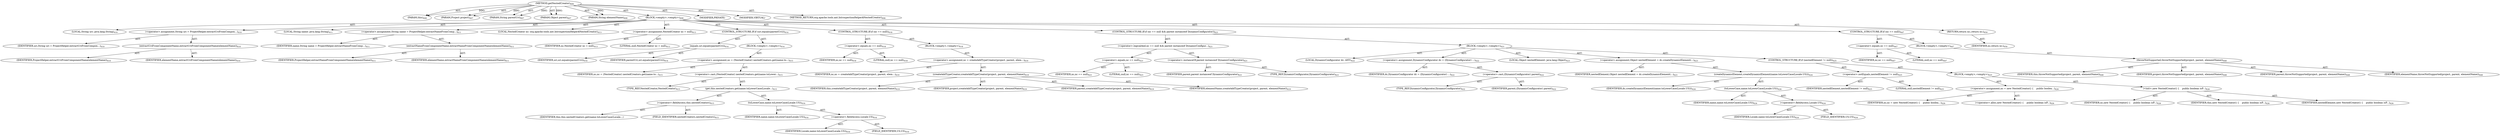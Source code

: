 digraph "getNestedCreator" {  
"111669149703" [label = <(METHOD,getNestedCreator)<SUB>606</SUB>> ]
"115964116993" [label = <(PARAM,this)<SUB>606</SUB>> ]
"115964117068" [label = <(PARAM,Project project)<SUB>607</SUB>> ]
"115964117069" [label = <(PARAM,String parentUri)<SUB>607</SUB>> ]
"115964117070" [label = <(PARAM,Object parent)<SUB>607</SUB>> ]
"115964117071" [label = <(PARAM,String elementName)<SUB>608</SUB>> ]
"25769803836" [label = <(BLOCK,&lt;empty&gt;,&lt;empty&gt;)<SUB>608</SUB>> ]
"94489280553" [label = <(LOCAL,String uri: java.lang.String)<SUB>610</SUB>> ]
"30064771413" [label = <(&lt;operator&gt;.assignment,String uri = ProjectHelper.extractUriFromCompon...)<SUB>610</SUB>> ]
"68719477098" [label = <(IDENTIFIER,uri,String uri = ProjectHelper.extractUriFromCompon...)<SUB>610</SUB>> ]
"30064771414" [label = <(extractUriFromComponentName,extractUriFromComponentName(elementName))<SUB>610</SUB>> ]
"68719477099" [label = <(IDENTIFIER,ProjectHelper,extractUriFromComponentName(elementName))<SUB>610</SUB>> ]
"68719477100" [label = <(IDENTIFIER,elementName,extractUriFromComponentName(elementName))<SUB>610</SUB>> ]
"94489280554" [label = <(LOCAL,String name: java.lang.String)<SUB>611</SUB>> ]
"30064771415" [label = <(&lt;operator&gt;.assignment,String name = ProjectHelper.extractNameFromComp...)<SUB>611</SUB>> ]
"68719477101" [label = <(IDENTIFIER,name,String name = ProjectHelper.extractNameFromComp...)<SUB>611</SUB>> ]
"30064771416" [label = <(extractNameFromComponentName,extractNameFromComponentName(elementName))<SUB>611</SUB>> ]
"68719477102" [label = <(IDENTIFIER,ProjectHelper,extractNameFromComponentName(elementName))<SUB>611</SUB>> ]
"68719477103" [label = <(IDENTIFIER,elementName,extractNameFromComponentName(elementName))<SUB>611</SUB>> ]
"94489280513" [label = <(LOCAL,NestedCreator nc: org.apache.tools.ant.IntrospectionHelper$NestedCreator)<SUB>613</SUB>> ]
"30064771417" [label = <(&lt;operator&gt;.assignment,NestedCreator nc = null)<SUB>613</SUB>> ]
"68719477104" [label = <(IDENTIFIER,nc,NestedCreator nc = null)<SUB>613</SUB>> ]
"90194313277" [label = <(LITERAL,null,NestedCreator nc = null)<SUB>613</SUB>> ]
"47244640303" [label = <(CONTROL_STRUCTURE,IF,if (uri.equals(parentUri)))<SUB>614</SUB>> ]
"30064771418" [label = <(equals,uri.equals(parentUri))<SUB>614</SUB>> ]
"68719477105" [label = <(IDENTIFIER,uri,uri.equals(parentUri))<SUB>614</SUB>> ]
"68719477106" [label = <(IDENTIFIER,parentUri,uri.equals(parentUri))<SUB>614</SUB>> ]
"25769803837" [label = <(BLOCK,&lt;empty&gt;,&lt;empty&gt;)<SUB>614</SUB>> ]
"30064771419" [label = <(&lt;operator&gt;.assignment,nc = (NestedCreator) nestedCreators.get(name.to...)<SUB>615</SUB>> ]
"68719477107" [label = <(IDENTIFIER,nc,nc = (NestedCreator) nestedCreators.get(name.to...)<SUB>615</SUB>> ]
"30064771420" [label = <(&lt;operator&gt;.cast,(NestedCreator) nestedCreators.get(name.toLower...)<SUB>615</SUB>> ]
"180388626445" [label = <(TYPE_REF,NestedCreator,NestedCreator)<SUB>615</SUB>> ]
"30064771421" [label = <(get,this.nestedCreators.get(name.toLowerCase(Locale...)<SUB>615</SUB>> ]
"30064771422" [label = <(&lt;operator&gt;.fieldAccess,this.nestedCreators)<SUB>615</SUB>> ]
"68719477108" [label = <(IDENTIFIER,this,this.nestedCreators.get(name.toLowerCase(Locale...)> ]
"55834574913" [label = <(FIELD_IDENTIFIER,nestedCreators,nestedCreators)<SUB>615</SUB>> ]
"30064771423" [label = <(toLowerCase,name.toLowerCase(Locale.US))<SUB>616</SUB>> ]
"68719477109" [label = <(IDENTIFIER,name,name.toLowerCase(Locale.US))<SUB>616</SUB>> ]
"30064771424" [label = <(&lt;operator&gt;.fieldAccess,Locale.US)<SUB>616</SUB>> ]
"68719477110" [label = <(IDENTIFIER,Locale,name.toLowerCase(Locale.US))<SUB>616</SUB>> ]
"55834574914" [label = <(FIELD_IDENTIFIER,US,US)<SUB>616</SUB>> ]
"47244640304" [label = <(CONTROL_STRUCTURE,IF,if (nc == null))<SUB>618</SUB>> ]
"30064771425" [label = <(&lt;operator&gt;.equals,nc == null)<SUB>618</SUB>> ]
"68719477111" [label = <(IDENTIFIER,nc,nc == null)<SUB>618</SUB>> ]
"90194313278" [label = <(LITERAL,null,nc == null)<SUB>618</SUB>> ]
"25769803838" [label = <(BLOCK,&lt;empty&gt;,&lt;empty&gt;)<SUB>618</SUB>> ]
"30064771426" [label = <(&lt;operator&gt;.assignment,nc = createAddTypeCreator(project, parent, elem...)<SUB>619</SUB>> ]
"68719477112" [label = <(IDENTIFIER,nc,nc = createAddTypeCreator(project, parent, elem...)<SUB>619</SUB>> ]
"30064771427" [label = <(createAddTypeCreator,createAddTypeCreator(project, parent, elementName))<SUB>619</SUB>> ]
"68719476737" [label = <(IDENTIFIER,this,createAddTypeCreator(project, parent, elementName))<SUB>619</SUB>> ]
"68719477113" [label = <(IDENTIFIER,project,createAddTypeCreator(project, parent, elementName))<SUB>619</SUB>> ]
"68719477114" [label = <(IDENTIFIER,parent,createAddTypeCreator(project, parent, elementName))<SUB>619</SUB>> ]
"68719477115" [label = <(IDENTIFIER,elementName,createAddTypeCreator(project, parent, elementName))<SUB>619</SUB>> ]
"47244640305" [label = <(CONTROL_STRUCTURE,IF,if (nc == null &amp;&amp; parent instanceof DynamicConfigurator))<SUB>621</SUB>> ]
"30064771428" [label = <(&lt;operator&gt;.logicalAnd,nc == null &amp;&amp; parent instanceof DynamicConfigur...)<SUB>621</SUB>> ]
"30064771429" [label = <(&lt;operator&gt;.equals,nc == null)<SUB>621</SUB>> ]
"68719477116" [label = <(IDENTIFIER,nc,nc == null)<SUB>621</SUB>> ]
"90194313279" [label = <(LITERAL,null,nc == null)<SUB>621</SUB>> ]
"30064771430" [label = <(&lt;operator&gt;.instanceOf,parent instanceof DynamicConfigurator)<SUB>621</SUB>> ]
"68719477117" [label = <(IDENTIFIER,parent,parent instanceof DynamicConfigurator)<SUB>621</SUB>> ]
"180388626446" [label = <(TYPE_REF,DynamicConfigurator,DynamicConfigurator)<SUB>621</SUB>> ]
"25769803839" [label = <(BLOCK,&lt;empty&gt;,&lt;empty&gt;)<SUB>621</SUB>> ]
"94489280555" [label = <(LOCAL,DynamicConfigurator dc: ANY)<SUB>622</SUB>> ]
"30064771431" [label = <(&lt;operator&gt;.assignment,DynamicConfigurator dc = (DynamicConfigurator) ...)<SUB>622</SUB>> ]
"68719477118" [label = <(IDENTIFIER,dc,DynamicConfigurator dc = (DynamicConfigurator) ...)<SUB>622</SUB>> ]
"30064771432" [label = <(&lt;operator&gt;.cast,(DynamicConfigurator) parent)<SUB>622</SUB>> ]
"180388626447" [label = <(TYPE_REF,DynamicConfigurator,DynamicConfigurator)<SUB>622</SUB>> ]
"68719477119" [label = <(IDENTIFIER,parent,(DynamicConfigurator) parent)<SUB>622</SUB>> ]
"94489280512" [label = <(LOCAL,Object nestedElement: java.lang.Object)<SUB>623</SUB>> ]
"30064771433" [label = <(&lt;operator&gt;.assignment,Object nestedElement = dc.createDynamicElement(...)<SUB>623</SUB>> ]
"68719477120" [label = <(IDENTIFIER,nestedElement,Object nestedElement = dc.createDynamicElement(...)<SUB>623</SUB>> ]
"30064771434" [label = <(createDynamicElement,createDynamicElement(name.toLowerCase(Locale.US)))<SUB>624</SUB>> ]
"68719477121" [label = <(IDENTIFIER,dc,createDynamicElement(name.toLowerCase(Locale.US)))<SUB>624</SUB>> ]
"30064771435" [label = <(toLowerCase,name.toLowerCase(Locale.US))<SUB>624</SUB>> ]
"68719477122" [label = <(IDENTIFIER,name,name.toLowerCase(Locale.US))<SUB>624</SUB>> ]
"30064771436" [label = <(&lt;operator&gt;.fieldAccess,Locale.US)<SUB>624</SUB>> ]
"68719477123" [label = <(IDENTIFIER,Locale,name.toLowerCase(Locale.US))<SUB>624</SUB>> ]
"55834574915" [label = <(FIELD_IDENTIFIER,US,US)<SUB>624</SUB>> ]
"47244640306" [label = <(CONTROL_STRUCTURE,IF,if (nestedElement != null))<SUB>625</SUB>> ]
"30064771437" [label = <(&lt;operator&gt;.notEquals,nestedElement != null)<SUB>625</SUB>> ]
"68719477124" [label = <(IDENTIFIER,nestedElement,nestedElement != null)<SUB>625</SUB>> ]
"90194313280" [label = <(LITERAL,null,nestedElement != null)<SUB>625</SUB>> ]
"25769803840" [label = <(BLOCK,&lt;empty&gt;,&lt;empty&gt;)<SUB>625</SUB>> ]
"30064771438" [label = <(&lt;operator&gt;.assignment,nc = new NestedCreator() {

    public boolea...)<SUB>626</SUB>> ]
"68719477125" [label = <(IDENTIFIER,nc,nc = new NestedCreator() {

    public boolea...)<SUB>626</SUB>> ]
"30064771439" [label = <(&lt;operator&gt;.alloc,new NestedCreator() {

    public boolean isP...)<SUB>626</SUB>> ]
"30064771072" [label = <(&lt;init&gt;,new NestedCreator() {

    public boolean isP...)<SUB>626</SUB>> ]
"68719476820" [label = <(IDENTIFIER,nc,new NestedCreator() {

    public boolean isP...)<SUB>626</SUB>> ]
"68719476822" [label = <(IDENTIFIER,this,new NestedCreator() {

    public boolean isP...)<SUB>626</SUB>> ]
"68719476821" [label = <(IDENTIFIER,nestedElement,new NestedCreator() {

    public boolean isP...)<SUB>626</SUB>> ]
"47244640307" [label = <(CONTROL_STRUCTURE,IF,if (nc == null))<SUB>647</SUB>> ]
"30064771440" [label = <(&lt;operator&gt;.equals,nc == null)<SUB>647</SUB>> ]
"68719477126" [label = <(IDENTIFIER,nc,nc == null)<SUB>647</SUB>> ]
"90194313281" [label = <(LITERAL,null,nc == null)<SUB>647</SUB>> ]
"25769803841" [label = <(BLOCK,&lt;empty&gt;,&lt;empty&gt;)<SUB>647</SUB>> ]
"30064771441" [label = <(throwNotSupported,throwNotSupported(project, parent, elementName))<SUB>648</SUB>> ]
"68719476742" [label = <(IDENTIFIER,this,throwNotSupported(project, parent, elementName))<SUB>648</SUB>> ]
"68719477127" [label = <(IDENTIFIER,project,throwNotSupported(project, parent, elementName))<SUB>648</SUB>> ]
"68719477128" [label = <(IDENTIFIER,parent,throwNotSupported(project, parent, elementName))<SUB>648</SUB>> ]
"68719477129" [label = <(IDENTIFIER,elementName,throwNotSupported(project, parent, elementName))<SUB>648</SUB>> ]
"146028888071" [label = <(RETURN,return nc;,return nc;)<SUB>650</SUB>> ]
"68719477130" [label = <(IDENTIFIER,nc,return nc;)<SUB>650</SUB>> ]
"133143986201" [label = <(MODIFIER,PRIVATE)> ]
"133143986202" [label = <(MODIFIER,VIRTUAL)> ]
"128849018887" [label = <(METHOD_RETURN,org.apache.tools.ant.IntrospectionHelper$NestedCreator)<SUB>606</SUB>> ]
  "111669149703" -> "115964116993"  [ label = "AST: "] 
  "111669149703" -> "115964117068"  [ label = "AST: "] 
  "111669149703" -> "115964117069"  [ label = "AST: "] 
  "111669149703" -> "115964117070"  [ label = "AST: "] 
  "111669149703" -> "115964117071"  [ label = "AST: "] 
  "111669149703" -> "25769803836"  [ label = "AST: "] 
  "111669149703" -> "133143986201"  [ label = "AST: "] 
  "111669149703" -> "133143986202"  [ label = "AST: "] 
  "111669149703" -> "128849018887"  [ label = "AST: "] 
  "25769803836" -> "94489280553"  [ label = "AST: "] 
  "25769803836" -> "30064771413"  [ label = "AST: "] 
  "25769803836" -> "94489280554"  [ label = "AST: "] 
  "25769803836" -> "30064771415"  [ label = "AST: "] 
  "25769803836" -> "94489280513"  [ label = "AST: "] 
  "25769803836" -> "30064771417"  [ label = "AST: "] 
  "25769803836" -> "47244640303"  [ label = "AST: "] 
  "25769803836" -> "47244640304"  [ label = "AST: "] 
  "25769803836" -> "47244640305"  [ label = "AST: "] 
  "25769803836" -> "47244640307"  [ label = "AST: "] 
  "25769803836" -> "146028888071"  [ label = "AST: "] 
  "30064771413" -> "68719477098"  [ label = "AST: "] 
  "30064771413" -> "30064771414"  [ label = "AST: "] 
  "30064771414" -> "68719477099"  [ label = "AST: "] 
  "30064771414" -> "68719477100"  [ label = "AST: "] 
  "30064771415" -> "68719477101"  [ label = "AST: "] 
  "30064771415" -> "30064771416"  [ label = "AST: "] 
  "30064771416" -> "68719477102"  [ label = "AST: "] 
  "30064771416" -> "68719477103"  [ label = "AST: "] 
  "30064771417" -> "68719477104"  [ label = "AST: "] 
  "30064771417" -> "90194313277"  [ label = "AST: "] 
  "47244640303" -> "30064771418"  [ label = "AST: "] 
  "47244640303" -> "25769803837"  [ label = "AST: "] 
  "30064771418" -> "68719477105"  [ label = "AST: "] 
  "30064771418" -> "68719477106"  [ label = "AST: "] 
  "25769803837" -> "30064771419"  [ label = "AST: "] 
  "30064771419" -> "68719477107"  [ label = "AST: "] 
  "30064771419" -> "30064771420"  [ label = "AST: "] 
  "30064771420" -> "180388626445"  [ label = "AST: "] 
  "30064771420" -> "30064771421"  [ label = "AST: "] 
  "30064771421" -> "30064771422"  [ label = "AST: "] 
  "30064771421" -> "30064771423"  [ label = "AST: "] 
  "30064771422" -> "68719477108"  [ label = "AST: "] 
  "30064771422" -> "55834574913"  [ label = "AST: "] 
  "30064771423" -> "68719477109"  [ label = "AST: "] 
  "30064771423" -> "30064771424"  [ label = "AST: "] 
  "30064771424" -> "68719477110"  [ label = "AST: "] 
  "30064771424" -> "55834574914"  [ label = "AST: "] 
  "47244640304" -> "30064771425"  [ label = "AST: "] 
  "47244640304" -> "25769803838"  [ label = "AST: "] 
  "30064771425" -> "68719477111"  [ label = "AST: "] 
  "30064771425" -> "90194313278"  [ label = "AST: "] 
  "25769803838" -> "30064771426"  [ label = "AST: "] 
  "30064771426" -> "68719477112"  [ label = "AST: "] 
  "30064771426" -> "30064771427"  [ label = "AST: "] 
  "30064771427" -> "68719476737"  [ label = "AST: "] 
  "30064771427" -> "68719477113"  [ label = "AST: "] 
  "30064771427" -> "68719477114"  [ label = "AST: "] 
  "30064771427" -> "68719477115"  [ label = "AST: "] 
  "47244640305" -> "30064771428"  [ label = "AST: "] 
  "47244640305" -> "25769803839"  [ label = "AST: "] 
  "30064771428" -> "30064771429"  [ label = "AST: "] 
  "30064771428" -> "30064771430"  [ label = "AST: "] 
  "30064771429" -> "68719477116"  [ label = "AST: "] 
  "30064771429" -> "90194313279"  [ label = "AST: "] 
  "30064771430" -> "68719477117"  [ label = "AST: "] 
  "30064771430" -> "180388626446"  [ label = "AST: "] 
  "25769803839" -> "94489280555"  [ label = "AST: "] 
  "25769803839" -> "30064771431"  [ label = "AST: "] 
  "25769803839" -> "94489280512"  [ label = "AST: "] 
  "25769803839" -> "30064771433"  [ label = "AST: "] 
  "25769803839" -> "47244640306"  [ label = "AST: "] 
  "30064771431" -> "68719477118"  [ label = "AST: "] 
  "30064771431" -> "30064771432"  [ label = "AST: "] 
  "30064771432" -> "180388626447"  [ label = "AST: "] 
  "30064771432" -> "68719477119"  [ label = "AST: "] 
  "30064771433" -> "68719477120"  [ label = "AST: "] 
  "30064771433" -> "30064771434"  [ label = "AST: "] 
  "30064771434" -> "68719477121"  [ label = "AST: "] 
  "30064771434" -> "30064771435"  [ label = "AST: "] 
  "30064771435" -> "68719477122"  [ label = "AST: "] 
  "30064771435" -> "30064771436"  [ label = "AST: "] 
  "30064771436" -> "68719477123"  [ label = "AST: "] 
  "30064771436" -> "55834574915"  [ label = "AST: "] 
  "47244640306" -> "30064771437"  [ label = "AST: "] 
  "47244640306" -> "25769803840"  [ label = "AST: "] 
  "30064771437" -> "68719477124"  [ label = "AST: "] 
  "30064771437" -> "90194313280"  [ label = "AST: "] 
  "25769803840" -> "30064771438"  [ label = "AST: "] 
  "25769803840" -> "30064771072"  [ label = "AST: "] 
  "30064771438" -> "68719477125"  [ label = "AST: "] 
  "30064771438" -> "30064771439"  [ label = "AST: "] 
  "30064771072" -> "68719476820"  [ label = "AST: "] 
  "30064771072" -> "68719476822"  [ label = "AST: "] 
  "30064771072" -> "68719476821"  [ label = "AST: "] 
  "47244640307" -> "30064771440"  [ label = "AST: "] 
  "47244640307" -> "25769803841"  [ label = "AST: "] 
  "30064771440" -> "68719477126"  [ label = "AST: "] 
  "30064771440" -> "90194313281"  [ label = "AST: "] 
  "25769803841" -> "30064771441"  [ label = "AST: "] 
  "30064771441" -> "68719476742"  [ label = "AST: "] 
  "30064771441" -> "68719477127"  [ label = "AST: "] 
  "30064771441" -> "68719477128"  [ label = "AST: "] 
  "30064771441" -> "68719477129"  [ label = "AST: "] 
  "146028888071" -> "68719477130"  [ label = "AST: "] 
  "111669149703" -> "115964116993"  [ label = "DDG: "] 
  "111669149703" -> "115964117068"  [ label = "DDG: "] 
  "111669149703" -> "115964117069"  [ label = "DDG: "] 
  "111669149703" -> "115964117070"  [ label = "DDG: "] 
  "111669149703" -> "115964117071"  [ label = "DDG: "] 
}
